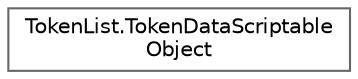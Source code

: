 digraph "Graphical Class Hierarchy"
{
 // LATEX_PDF_SIZE
  bgcolor="transparent";
  edge [fontname=Helvetica,fontsize=10,labelfontname=Helvetica,labelfontsize=10];
  node [fontname=Helvetica,fontsize=10,shape=box,height=0.2,width=0.4];
  rankdir="LR";
  Node0 [id="Node000000",label="TokenList.TokenDataScriptable\lObject",height=0.2,width=0.4,color="grey40", fillcolor="white", style="filled",URL="$struct_token_list_1_1_token_data_scriptable_object.html",tooltip=" "];
}

